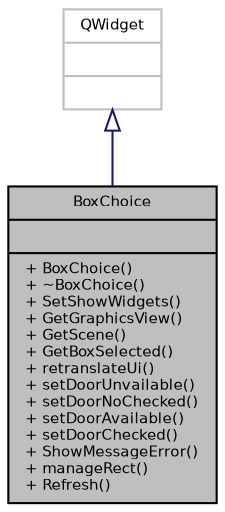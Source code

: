 digraph "BoxChoice"
{
 // INTERACTIVE_SVG=YES
  bgcolor="transparent";
  edge [fontname="Helvetica",fontsize="7",labelfontname="Helvetica",labelfontsize="7"];
  node [fontname="Helvetica",fontsize="7",shape=record];
  Node1 [label="{BoxChoice\n||+ BoxChoice()\l+ ~BoxChoice()\l+ SetShowWidgets()\l+ GetGraphicsView()\l+ GetScene()\l+ GetBoxSelected()\l+ retranslateUi()\l+ setDoorUnvailable()\l+ setDoorNoChecked()\l+ setDoorAvailable()\l+ setDoorChecked()\l+ ShowMessageError()\l+ manageRect()\l+ Refresh()\l}",height=0.2,width=0.4,color="black", fillcolor="grey75", style="filled", fontcolor="black"];
  Node2 -> Node1 [dir="back",color="midnightblue",fontsize="7",style="solid",arrowtail="onormal",fontname="Helvetica"];
  Node2 [label="{QWidget\n||}",height=0.2,width=0.4,color="grey75"];
}
